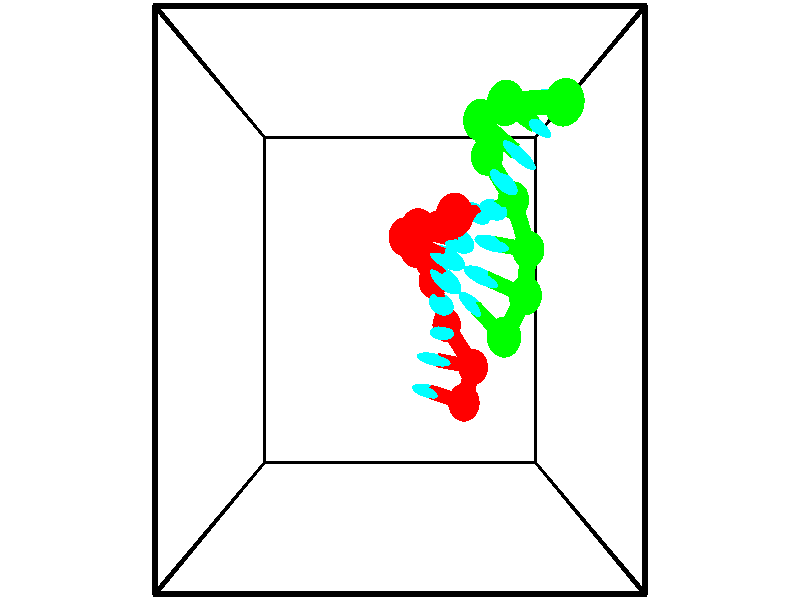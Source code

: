 // switches for output
#declare DRAW_BASES = 1; // possible values are 0, 1; only relevant for DNA ribbons
#declare DRAW_BASES_TYPE = 3; // possible values are 1, 2, 3; only relevant for DNA ribbons
#declare DRAW_FOG = 0; // set to 1 to enable fog

#include "colors.inc"

#include "transforms.inc"
background { rgb <1, 1, 1>}

#default {
   normal{
       ripples 0.25
       frequency 0.20
       turbulence 0.2
       lambda 5
   }
	finish {
		phong 0.1
		phong_size 40.
	}
}

// original window dimensions: 1024x640


// camera settings

camera {
	sky <-0, 1, 0>
	up <-0, 1, 0>
	right 1.6 * <1, 0, 0>
	location <2.5, 2.5, 11.1562>
	look_at <2.5, 2.5, 2.5>
	direction <0, 0, -8.6562>
	angle 67.0682
}


# declare cpy_camera_pos = <2.5, 2.5, 11.1562>;
# if (DRAW_FOG = 1)
fog {
	fog_type 2
	up vnormalize(cpy_camera_pos)
	color rgbt<1,1,1,0.3>
	distance 1e-5
	fog_alt 3e-3
	fog_offset 4
}
# end


// LIGHTS

# declare lum = 6;
global_settings {
	ambient_light rgb lum * <0.05, 0.05, 0.05>
	max_trace_level 15
}# declare cpy_direct_light_amount = 0.25;
light_source
{	1000 * <-1, -1, 1>,
	rgb lum * cpy_direct_light_amount
	parallel
}

light_source
{	1000 * <1, 1, -1>,
	rgb lum * cpy_direct_light_amount
	parallel
}

// strand 0

// nucleotide -1

// particle -1
sphere {
	<3.517297, 1.137149, 1.528948> 0.250000
	pigment { color rgbt <1,0,0,0> }
	no_shadow
}
cylinder {
	<3.203962, 1.194134, 1.286926>,  <3.015962, 1.228325, 1.141713>, 0.100000
	pigment { color rgbt <1,0,0,0> }
	no_shadow
}
cylinder {
	<3.203962, 1.194134, 1.286926>,  <3.517297, 1.137149, 1.528948>, 0.100000
	pigment { color rgbt <1,0,0,0> }
	no_shadow
}

// particle -1
sphere {
	<3.203962, 1.194134, 1.286926> 0.100000
	pigment { color rgbt <1,0,0,0> }
	no_shadow
}
sphere {
	0, 1
	scale<0.080000,0.200000,0.300000>
	matrix <0.091702, 0.989217, 0.114193,
		0.614798, 0.033967, -0.787953,
		-0.783336, 0.142463, -0.605053,
		2.968962, 1.236873, 1.105410>
	pigment { color rgbt <0,1,1,0> }
	no_shadow
}
cylinder {
	<3.734809, 1.556178, 0.951199>,  <3.517297, 1.137149, 1.528948>, 0.130000
	pigment { color rgbt <1,0,0,0> }
	no_shadow
}

// nucleotide -1

// particle -1
sphere {
	<3.734809, 1.556178, 0.951199> 0.250000
	pigment { color rgbt <1,0,0,0> }
	no_shadow
}
cylinder {
	<3.353001, 1.624973, 1.048615>,  <3.123916, 1.666250, 1.107064>, 0.100000
	pigment { color rgbt <1,0,0,0> }
	no_shadow
}
cylinder {
	<3.353001, 1.624973, 1.048615>,  <3.734809, 1.556178, 0.951199>, 0.100000
	pigment { color rgbt <1,0,0,0> }
	no_shadow
}

// particle -1
sphere {
	<3.353001, 1.624973, 1.048615> 0.100000
	pigment { color rgbt <1,0,0,0> }
	no_shadow
}
sphere {
	0, 1
	scale<0.080000,0.200000,0.300000>
	matrix <0.194571, 0.978261, 0.071743,
		-0.225906, 0.115866, -0.967234,
		-0.954520, 0.171988, 0.243539,
		3.066645, 1.676570, 1.121676>
	pigment { color rgbt <0,1,1,0> }
	no_shadow
}
cylinder {
	<3.324900, 2.129414, 0.480870>,  <3.734809, 1.556178, 0.951199>, 0.130000
	pigment { color rgbt <1,0,0,0> }
	no_shadow
}

// nucleotide -1

// particle -1
sphere {
	<3.324900, 2.129414, 0.480870> 0.250000
	pigment { color rgbt <1,0,0,0> }
	no_shadow
}
cylinder {
	<3.250882, 2.080013, 0.870846>,  <3.206471, 2.050373, 1.104831>, 0.100000
	pigment { color rgbt <1,0,0,0> }
	no_shadow
}
cylinder {
	<3.250882, 2.080013, 0.870846>,  <3.324900, 2.129414, 0.480870>, 0.100000
	pigment { color rgbt <1,0,0,0> }
	no_shadow
}

// particle -1
sphere {
	<3.250882, 2.080013, 0.870846> 0.100000
	pigment { color rgbt <1,0,0,0> }
	no_shadow
}
sphere {
	0, 1
	scale<0.080000,0.200000,0.300000>
	matrix <0.071082, 0.987791, 0.138621,
		-0.980156, 0.094952, -0.174007,
		-0.185045, -0.123501, 0.974939,
		3.195369, 2.042963, 1.163327>
	pigment { color rgbt <0,1,1,0> }
	no_shadow
}
cylinder {
	<3.074957, 2.771998, 0.646799>,  <3.324900, 2.129414, 0.480870>, 0.130000
	pigment { color rgbt <1,0,0,0> }
	no_shadow
}

// nucleotide -1

// particle -1
sphere {
	<3.074957, 2.771998, 0.646799> 0.250000
	pigment { color rgbt <1,0,0,0> }
	no_shadow
}
cylinder {
	<3.132063, 2.586163, 0.996376>,  <3.166327, 2.474661, 1.206122>, 0.100000
	pigment { color rgbt <1,0,0,0> }
	no_shadow
}
cylinder {
	<3.132063, 2.586163, 0.996376>,  <3.074957, 2.771998, 0.646799>, 0.100000
	pigment { color rgbt <1,0,0,0> }
	no_shadow
}

// particle -1
sphere {
	<3.132063, 2.586163, 0.996376> 0.100000
	pigment { color rgbt <1,0,0,0> }
	no_shadow
}
sphere {
	0, 1
	scale<0.080000,0.200000,0.300000>
	matrix <0.085953, 0.885471, 0.456676,
		-0.986017, 0.009921, 0.166347,
		0.142765, -0.464588, 0.873942,
		3.174892, 2.446786, 1.258559>
	pigment { color rgbt <0,1,1,0> }
	no_shadow
}
cylinder {
	<2.756266, 3.191288, 1.214485>,  <3.074957, 2.771998, 0.646799>, 0.130000
	pigment { color rgbt <1,0,0,0> }
	no_shadow
}

// nucleotide -1

// particle -1
sphere {
	<2.756266, 3.191288, 1.214485> 0.250000
	pigment { color rgbt <1,0,0,0> }
	no_shadow
}
cylinder {
	<3.025985, 2.952145, 1.387871>,  <3.187816, 2.808659, 1.491902>, 0.100000
	pigment { color rgbt <1,0,0,0> }
	no_shadow
}
cylinder {
	<3.025985, 2.952145, 1.387871>,  <2.756266, 3.191288, 1.214485>, 0.100000
	pigment { color rgbt <1,0,0,0> }
	no_shadow
}

// particle -1
sphere {
	<3.025985, 2.952145, 1.387871> 0.100000
	pigment { color rgbt <1,0,0,0> }
	no_shadow
}
sphere {
	0, 1
	scale<0.080000,0.200000,0.300000>
	matrix <0.255587, 0.739649, 0.622571,
		-0.692821, -0.309009, 0.651547,
		0.674296, -0.597857, 0.433465,
		3.228274, 2.772788, 1.517910>
	pigment { color rgbt <0,1,1,0> }
	no_shadow
}
cylinder {
	<2.573939, 3.311448, 1.838020>,  <2.756266, 3.191288, 1.214485>, 0.130000
	pigment { color rgbt <1,0,0,0> }
	no_shadow
}

// nucleotide -1

// particle -1
sphere {
	<2.573939, 3.311448, 1.838020> 0.250000
	pigment { color rgbt <1,0,0,0> }
	no_shadow
}
cylinder {
	<2.944022, 3.159714, 1.841915>,  <3.166072, 3.068673, 1.844252>, 0.100000
	pigment { color rgbt <1,0,0,0> }
	no_shadow
}
cylinder {
	<2.944022, 3.159714, 1.841915>,  <2.573939, 3.311448, 1.838020>, 0.100000
	pigment { color rgbt <1,0,0,0> }
	no_shadow
}

// particle -1
sphere {
	<2.944022, 3.159714, 1.841915> 0.100000
	pigment { color rgbt <1,0,0,0> }
	no_shadow
}
sphere {
	0, 1
	scale<0.080000,0.200000,0.300000>
	matrix <0.283824, 0.708830, 0.645758,
		-0.251863, -0.594696, 0.763480,
		0.925207, -0.379337, 0.009739,
		3.221584, 3.045913, 1.844837>
	pigment { color rgbt <0,1,1,0> }
	no_shadow
}
cylinder {
	<2.756752, 3.339746, 2.551456>,  <2.573939, 3.311448, 1.838020>, 0.130000
	pigment { color rgbt <1,0,0,0> }
	no_shadow
}

// nucleotide -1

// particle -1
sphere {
	<2.756752, 3.339746, 2.551456> 0.250000
	pigment { color rgbt <1,0,0,0> }
	no_shadow
}
cylinder {
	<3.099216, 3.285141, 2.352116>,  <3.304694, 3.252378, 2.232511>, 0.100000
	pigment { color rgbt <1,0,0,0> }
	no_shadow
}
cylinder {
	<3.099216, 3.285141, 2.352116>,  <2.756752, 3.339746, 2.551456>, 0.100000
	pigment { color rgbt <1,0,0,0> }
	no_shadow
}

// particle -1
sphere {
	<3.099216, 3.285141, 2.352116> 0.100000
	pigment { color rgbt <1,0,0,0> }
	no_shadow
}
sphere {
	0, 1
	scale<0.080000,0.200000,0.300000>
	matrix <0.484060, 0.549307, 0.681136,
		0.180764, -0.824394, 0.536376,
		0.856160, -0.136513, -0.498352,
		3.356063, 3.244187, 2.202610>
	pigment { color rgbt <0,1,1,0> }
	no_shadow
}
cylinder {
	<3.229564, 3.445197, 3.070642>,  <2.756752, 3.339746, 2.551456>, 0.130000
	pigment { color rgbt <1,0,0,0> }
	no_shadow
}

// nucleotide -1

// particle -1
sphere {
	<3.229564, 3.445197, 3.070642> 0.250000
	pigment { color rgbt <1,0,0,0> }
	no_shadow
}
cylinder {
	<3.438798, 3.499615, 2.734100>,  <3.564338, 3.532265, 2.532176>, 0.100000
	pigment { color rgbt <1,0,0,0> }
	no_shadow
}
cylinder {
	<3.438798, 3.499615, 2.734100>,  <3.229564, 3.445197, 3.070642>, 0.100000
	pigment { color rgbt <1,0,0,0> }
	no_shadow
}

// particle -1
sphere {
	<3.438798, 3.499615, 2.734100> 0.100000
	pigment { color rgbt <1,0,0,0> }
	no_shadow
}
sphere {
	0, 1
	scale<0.080000,0.200000,0.300000>
	matrix <0.501155, 0.749381, 0.432749,
		0.689366, -0.648013, 0.323812,
		0.523085, 0.136043, -0.841353,
		3.595723, 3.540428, 2.481694>
	pigment { color rgbt <0,1,1,0> }
	no_shadow
}
// strand 1

// nucleotide -1

// particle -1
sphere {
	<4.605469, 4.610583, 3.418024> 0.250000
	pigment { color rgbt <0,1,0,0> }
	no_shadow
}
cylinder {
	<4.616339, 4.738625, 3.039227>,  <4.622861, 4.815450, 2.811948>, 0.100000
	pigment { color rgbt <0,1,0,0> }
	no_shadow
}
cylinder {
	<4.616339, 4.738625, 3.039227>,  <4.605469, 4.610583, 3.418024>, 0.100000
	pigment { color rgbt <0,1,0,0> }
	no_shadow
}

// particle -1
sphere {
	<4.616339, 4.738625, 3.039227> 0.100000
	pigment { color rgbt <0,1,0,0> }
	no_shadow
}
sphere {
	0, 1
	scale<0.080000,0.200000,0.300000>
	matrix <-0.409333, -0.860713, -0.302686,
		-0.911980, 0.395861, 0.107639,
		0.027175, 0.320104, -0.946992,
		4.624491, 4.834656, 2.755129>
	pigment { color rgbt <0,1,1,0> }
	no_shadow
}
cylinder {
	<3.912068, 4.696928, 3.076002>,  <4.605469, 4.610583, 3.418024>, 0.130000
	pigment { color rgbt <0,1,0,0> }
	no_shadow
}

// nucleotide -1

// particle -1
sphere {
	<3.912068, 4.696928, 3.076002> 0.250000
	pigment { color rgbt <0,1,0,0> }
	no_shadow
}
cylinder {
	<4.204092, 4.619514, 2.813839>,  <4.379306, 4.573066, 2.656541>, 0.100000
	pigment { color rgbt <0,1,0,0> }
	no_shadow
}
cylinder {
	<4.204092, 4.619514, 2.813839>,  <3.912068, 4.696928, 3.076002>, 0.100000
	pigment { color rgbt <0,1,0,0> }
	no_shadow
}

// particle -1
sphere {
	<4.204092, 4.619514, 2.813839> 0.100000
	pigment { color rgbt <0,1,0,0> }
	no_shadow
}
sphere {
	0, 1
	scale<0.080000,0.200000,0.300000>
	matrix <-0.512282, -0.789754, -0.337426,
		-0.452307, 0.582094, -0.675711,
		0.730059, -0.193534, -0.655407,
		4.423110, 4.561454, 2.617217>
	pigment { color rgbt <0,1,1,0> }
	no_shadow
}
cylinder {
	<3.671965, 4.686633, 2.352159>,  <3.912068, 4.696928, 3.076002>, 0.130000
	pigment { color rgbt <0,1,0,0> }
	no_shadow
}

// nucleotide -1

// particle -1
sphere {
	<3.671965, 4.686633, 2.352159> 0.250000
	pigment { color rgbt <0,1,0,0> }
	no_shadow
}
cylinder {
	<3.978636, 4.437080, 2.412792>,  <4.162639, 4.287349, 2.449172>, 0.100000
	pigment { color rgbt <0,1,0,0> }
	no_shadow
}
cylinder {
	<3.978636, 4.437080, 2.412792>,  <3.671965, 4.686633, 2.352159>, 0.100000
	pigment { color rgbt <0,1,0,0> }
	no_shadow
}

// particle -1
sphere {
	<3.978636, 4.437080, 2.412792> 0.100000
	pigment { color rgbt <0,1,0,0> }
	no_shadow
}
sphere {
	0, 1
	scale<0.080000,0.200000,0.300000>
	matrix <-0.551245, -0.760693, -0.342747,
		0.329141, 0.179218, -0.927118,
		0.766678, -0.623881, 0.151583,
		4.208639, 4.249916, 2.458267>
	pigment { color rgbt <0,1,1,0> }
	no_shadow
}
cylinder {
	<3.862957, 4.377284, 1.698691>,  <3.671965, 4.686633, 2.352159>, 0.130000
	pigment { color rgbt <0,1,0,0> }
	no_shadow
}

// nucleotide -1

// particle -1
sphere {
	<3.862957, 4.377284, 1.698691> 0.250000
	pigment { color rgbt <0,1,0,0> }
	no_shadow
}
cylinder {
	<3.961121, 4.137016, 2.003052>,  <4.020019, 3.992856, 2.185668>, 0.100000
	pigment { color rgbt <0,1,0,0> }
	no_shadow
}
cylinder {
	<3.961121, 4.137016, 2.003052>,  <3.862957, 4.377284, 1.698691>, 0.100000
	pigment { color rgbt <0,1,0,0> }
	no_shadow
}

// particle -1
sphere {
	<3.961121, 4.137016, 2.003052> 0.100000
	pigment { color rgbt <0,1,0,0> }
	no_shadow
}
sphere {
	0, 1
	scale<0.080000,0.200000,0.300000>
	matrix <-0.375120, -0.782600, -0.496812,
		0.893901, -0.163508, -0.417380,
		0.245409, -0.600669, 0.760902,
		4.034743, 3.956816, 2.231322>
	pigment { color rgbt <0,1,1,0> }
	no_shadow
}
cylinder {
	<4.318347, 3.834643, 1.460323>,  <3.862957, 4.377284, 1.698691>, 0.130000
	pigment { color rgbt <0,1,0,0> }
	no_shadow
}

// nucleotide -1

// particle -1
sphere {
	<4.318347, 3.834643, 1.460323> 0.250000
	pigment { color rgbt <0,1,0,0> }
	no_shadow
}
cylinder {
	<4.089781, 3.724075, 1.769405>,  <3.952641, 3.657735, 1.954855>, 0.100000
	pigment { color rgbt <0,1,0,0> }
	no_shadow
}
cylinder {
	<4.089781, 3.724075, 1.769405>,  <4.318347, 3.834643, 1.460323>, 0.100000
	pigment { color rgbt <0,1,0,0> }
	no_shadow
}

// particle -1
sphere {
	<4.089781, 3.724075, 1.769405> 0.100000
	pigment { color rgbt <0,1,0,0> }
	no_shadow
}
sphere {
	0, 1
	scale<0.080000,0.200000,0.300000>
	matrix <-0.341944, -0.775744, -0.530373,
		0.746028, -0.567286, 0.348753,
		-0.571416, -0.276419, 0.772707,
		3.918356, 3.641150, 2.001217>
	pigment { color rgbt <0,1,1,0> }
	no_shadow
}
cylinder {
	<4.533653, 3.163656, 1.585819>,  <4.318347, 3.834643, 1.460323>, 0.130000
	pigment { color rgbt <0,1,0,0> }
	no_shadow
}

// nucleotide -1

// particle -1
sphere {
	<4.533653, 3.163656, 1.585819> 0.250000
	pigment { color rgbt <0,1,0,0> }
	no_shadow
}
cylinder {
	<4.177410, 3.197212, 1.764606>,  <3.963664, 3.217346, 1.871879>, 0.100000
	pigment { color rgbt <0,1,0,0> }
	no_shadow
}
cylinder {
	<4.177410, 3.197212, 1.764606>,  <4.533653, 3.163656, 1.585819>, 0.100000
	pigment { color rgbt <0,1,0,0> }
	no_shadow
}

// particle -1
sphere {
	<4.177410, 3.197212, 1.764606> 0.100000
	pigment { color rgbt <0,1,0,0> }
	no_shadow
}
sphere {
	0, 1
	scale<0.080000,0.200000,0.300000>
	matrix <-0.279202, -0.876672, -0.391782,
		0.358978, -0.473718, 0.804193,
		-0.890607, 0.083891, 0.446968,
		3.910228, 3.222379, 1.898697>
	pigment { color rgbt <0,1,1,0> }
	no_shadow
}
cylinder {
	<4.421678, 2.555811, 1.890425>,  <4.533653, 3.163656, 1.585819>, 0.130000
	pigment { color rgbt <0,1,0,0> }
	no_shadow
}

// nucleotide -1

// particle -1
sphere {
	<4.421678, 2.555811, 1.890425> 0.250000
	pigment { color rgbt <0,1,0,0> }
	no_shadow
}
cylinder {
	<4.046684, 2.694901, 1.884594>,  <3.821688, 2.778354, 1.881095>, 0.100000
	pigment { color rgbt <0,1,0,0> }
	no_shadow
}
cylinder {
	<4.046684, 2.694901, 1.884594>,  <4.421678, 2.555811, 1.890425>, 0.100000
	pigment { color rgbt <0,1,0,0> }
	no_shadow
}

// particle -1
sphere {
	<4.046684, 2.694901, 1.884594> 0.100000
	pigment { color rgbt <0,1,0,0> }
	no_shadow
}
sphere {
	0, 1
	scale<0.080000,0.200000,0.300000>
	matrix <-0.308122, -0.848734, -0.429781,
		-0.161818, -0.398421, 0.902816,
		-0.937484, 0.347724, -0.014578,
		3.765439, 2.799218, 1.880221>
	pigment { color rgbt <0,1,1,0> }
	no_shadow
}
cylinder {
	<4.022975, 2.047394, 2.310671>,  <4.421678, 2.555811, 1.890425>, 0.130000
	pigment { color rgbt <0,1,0,0> }
	no_shadow
}

// nucleotide -1

// particle -1
sphere {
	<4.022975, 2.047394, 2.310671> 0.250000
	pigment { color rgbt <0,1,0,0> }
	no_shadow
}
cylinder {
	<3.797615, 2.265602, 2.062481>,  <3.662399, 2.396527, 1.913567>, 0.100000
	pigment { color rgbt <0,1,0,0> }
	no_shadow
}
cylinder {
	<3.797615, 2.265602, 2.062481>,  <4.022975, 2.047394, 2.310671>, 0.100000
	pigment { color rgbt <0,1,0,0> }
	no_shadow
}

// particle -1
sphere {
	<3.797615, 2.265602, 2.062481> 0.100000
	pigment { color rgbt <0,1,0,0> }
	no_shadow
}
sphere {
	0, 1
	scale<0.080000,0.200000,0.300000>
	matrix <-0.460355, -0.830906, -0.312521,
		-0.686042, 0.109564, 0.719266,
		-0.563401, 0.545519, -0.620474,
		3.628595, 2.429258, 1.876339>
	pigment { color rgbt <0,1,1,0> }
	no_shadow
}
// box output
cylinder {
	<0.000000, 0.000000, 0.000000>,  <5.000000, 0.000000, 0.000000>, 0.025000
	pigment { color rgbt <0,0,0,0> }
	no_shadow
}
cylinder {
	<0.000000, 0.000000, 0.000000>,  <0.000000, 5.000000, 0.000000>, 0.025000
	pigment { color rgbt <0,0,0,0> }
	no_shadow
}
cylinder {
	<0.000000, 0.000000, 0.000000>,  <0.000000, 0.000000, 5.000000>, 0.025000
	pigment { color rgbt <0,0,0,0> }
	no_shadow
}
cylinder {
	<5.000000, 5.000000, 5.000000>,  <0.000000, 5.000000, 5.000000>, 0.025000
	pigment { color rgbt <0,0,0,0> }
	no_shadow
}
cylinder {
	<5.000000, 5.000000, 5.000000>,  <5.000000, 0.000000, 5.000000>, 0.025000
	pigment { color rgbt <0,0,0,0> }
	no_shadow
}
cylinder {
	<5.000000, 5.000000, 5.000000>,  <5.000000, 5.000000, 0.000000>, 0.025000
	pigment { color rgbt <0,0,0,0> }
	no_shadow
}
cylinder {
	<0.000000, 0.000000, 5.000000>,  <0.000000, 5.000000, 5.000000>, 0.025000
	pigment { color rgbt <0,0,0,0> }
	no_shadow
}
cylinder {
	<0.000000, 0.000000, 5.000000>,  <5.000000, 0.000000, 5.000000>, 0.025000
	pigment { color rgbt <0,0,0,0> }
	no_shadow
}
cylinder {
	<5.000000, 5.000000, 0.000000>,  <0.000000, 5.000000, 0.000000>, 0.025000
	pigment { color rgbt <0,0,0,0> }
	no_shadow
}
cylinder {
	<5.000000, 5.000000, 0.000000>,  <5.000000, 0.000000, 0.000000>, 0.025000
	pigment { color rgbt <0,0,0,0> }
	no_shadow
}
cylinder {
	<5.000000, 0.000000, 5.000000>,  <5.000000, 0.000000, 0.000000>, 0.025000
	pigment { color rgbt <0,0,0,0> }
	no_shadow
}
cylinder {
	<0.000000, 5.000000, 0.000000>,  <0.000000, 5.000000, 5.000000>, 0.025000
	pigment { color rgbt <0,0,0,0> }
	no_shadow
}
// end of box output
